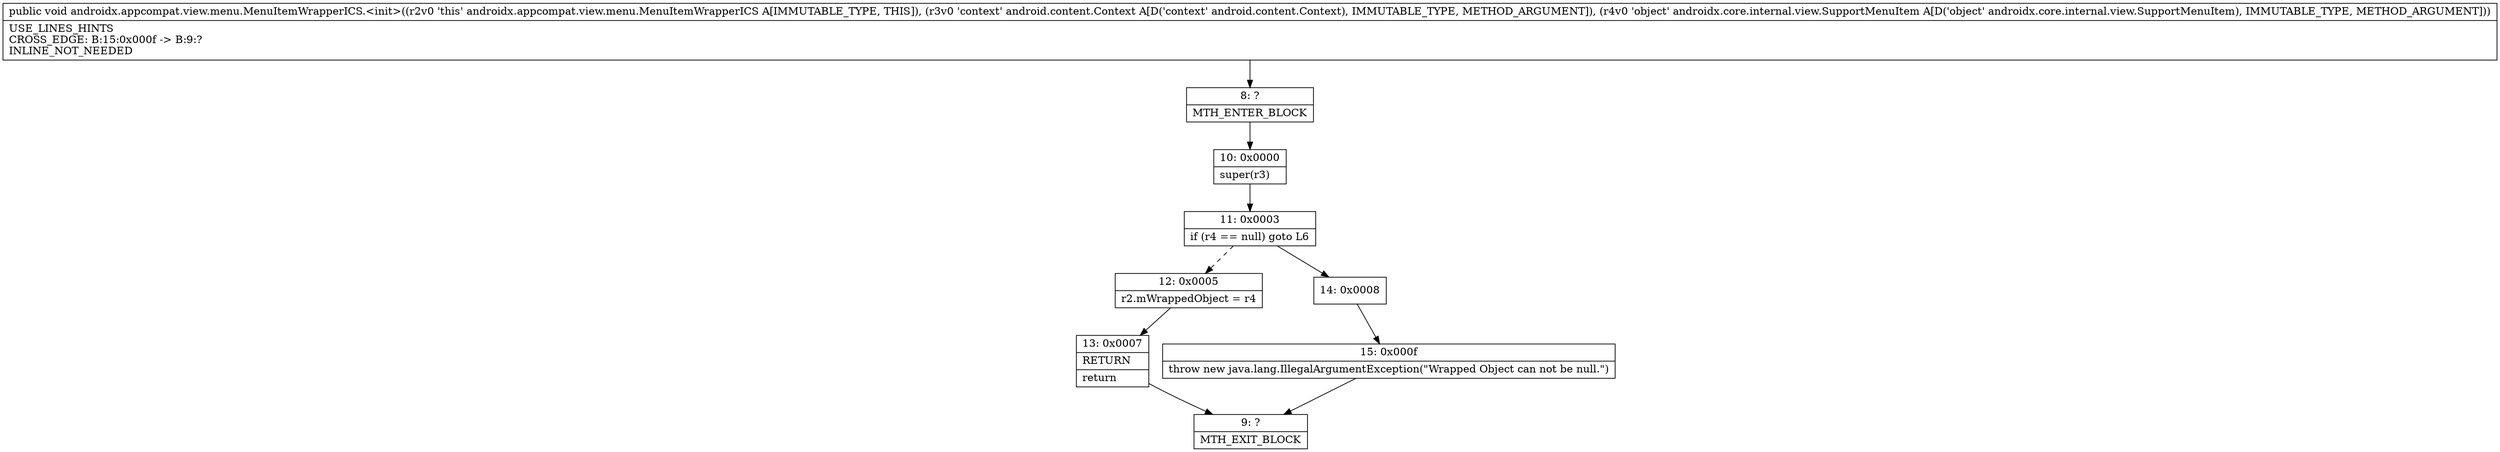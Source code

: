 digraph "CFG forandroidx.appcompat.view.menu.MenuItemWrapperICS.\<init\>(Landroid\/content\/Context;Landroidx\/core\/internal\/view\/SupportMenuItem;)V" {
Node_8 [shape=record,label="{8\:\ ?|MTH_ENTER_BLOCK\l}"];
Node_10 [shape=record,label="{10\:\ 0x0000|super(r3)\l}"];
Node_11 [shape=record,label="{11\:\ 0x0003|if (r4 == null) goto L6\l}"];
Node_12 [shape=record,label="{12\:\ 0x0005|r2.mWrappedObject = r4\l}"];
Node_13 [shape=record,label="{13\:\ 0x0007|RETURN\l|return\l}"];
Node_9 [shape=record,label="{9\:\ ?|MTH_EXIT_BLOCK\l}"];
Node_14 [shape=record,label="{14\:\ 0x0008}"];
Node_15 [shape=record,label="{15\:\ 0x000f|throw new java.lang.IllegalArgumentException(\"Wrapped Object can not be null.\")\l}"];
MethodNode[shape=record,label="{public void androidx.appcompat.view.menu.MenuItemWrapperICS.\<init\>((r2v0 'this' androidx.appcompat.view.menu.MenuItemWrapperICS A[IMMUTABLE_TYPE, THIS]), (r3v0 'context' android.content.Context A[D('context' android.content.Context), IMMUTABLE_TYPE, METHOD_ARGUMENT]), (r4v0 'object' androidx.core.internal.view.SupportMenuItem A[D('object' androidx.core.internal.view.SupportMenuItem), IMMUTABLE_TYPE, METHOD_ARGUMENT]))  | USE_LINES_HINTS\lCROSS_EDGE: B:15:0x000f \-\> B:9:?\lINLINE_NOT_NEEDED\l}"];
MethodNode -> Node_8;Node_8 -> Node_10;
Node_10 -> Node_11;
Node_11 -> Node_12[style=dashed];
Node_11 -> Node_14;
Node_12 -> Node_13;
Node_13 -> Node_9;
Node_14 -> Node_15;
Node_15 -> Node_9;
}

